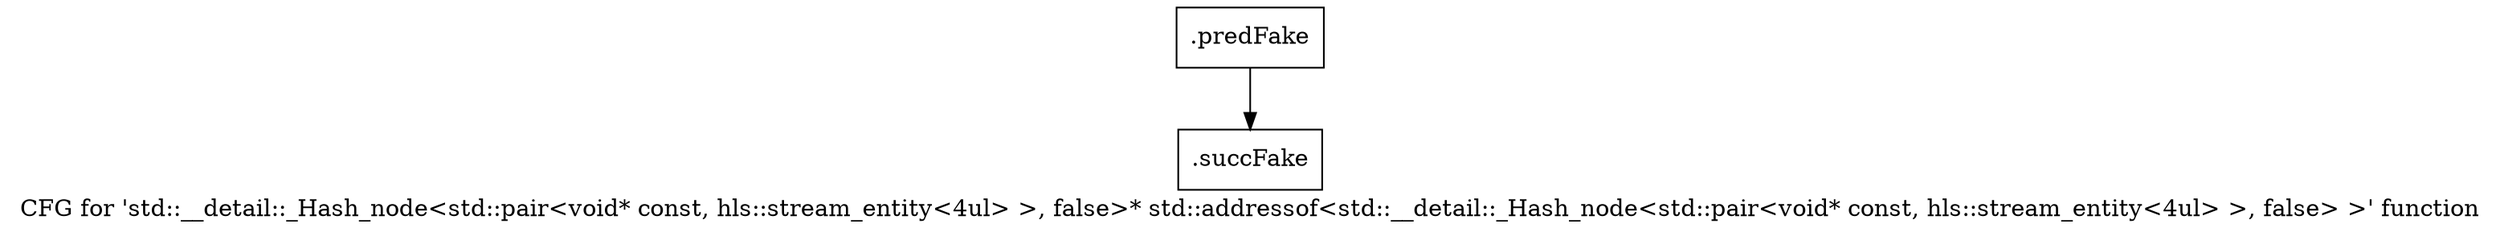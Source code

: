 digraph "CFG for 'std::__detail::_Hash_node\<std::pair\<void* const, hls::stream_entity\<4ul\> \>, false\>* std::addressof\<std::__detail::_Hash_node\<std::pair\<void* const, hls::stream_entity\<4ul\> \>, false\> \>' function" {
	label="CFG for 'std::__detail::_Hash_node\<std::pair\<void* const, hls::stream_entity\<4ul\> \>, false\>* std::addressof\<std::__detail::_Hash_node\<std::pair\<void* const, hls::stream_entity\<4ul\> \>, false\> \>' function";

	Node0x5fec610 [shape=record,filename="",linenumber="",label="{.predFake}"];
	Node0x5fec610 -> Node0x6321e10[ callList="" memoryops="" filename="/mnt/xilinx/Vitis_HLS/2021.2/tps/lnx64/gcc-6.2.0/lib/gcc/x86_64-pc-linux-gnu/6.2.0/../../../../include/c++/6.2.0/bits/move.h" execusionnum="0"];
	Node0x6321e10 [shape=record,filename="/mnt/xilinx/Vitis_HLS/2021.2/tps/lnx64/gcc-6.2.0/lib/gcc/x86_64-pc-linux-gnu/6.2.0/../../../../include/c++/6.2.0/bits/move.h",linenumber="136",label="{.succFake}"];
}
